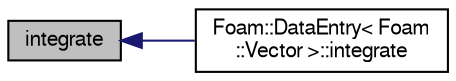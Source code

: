 digraph "integrate"
{
  bgcolor="transparent";
  edge [fontname="FreeSans",fontsize="10",labelfontname="FreeSans",labelfontsize="10"];
  node [fontname="FreeSans",fontsize="10",shape=record];
  rankdir="LR";
  Node258 [label="integrate",height=0.2,width=0.4,color="black", fillcolor="grey75", style="filled", fontcolor="black"];
  Node258 -> Node259 [dir="back",color="midnightblue",fontsize="10",style="solid",fontname="FreeSans"];
  Node259 [label="Foam::DataEntry\< Foam\l::Vector \>::integrate",height=0.2,width=0.4,color="black",URL="$a27662.html#a92f4ec49e86bf3c6098092803e832594",tooltip="Integrate between two (scalar) values. "];
}

